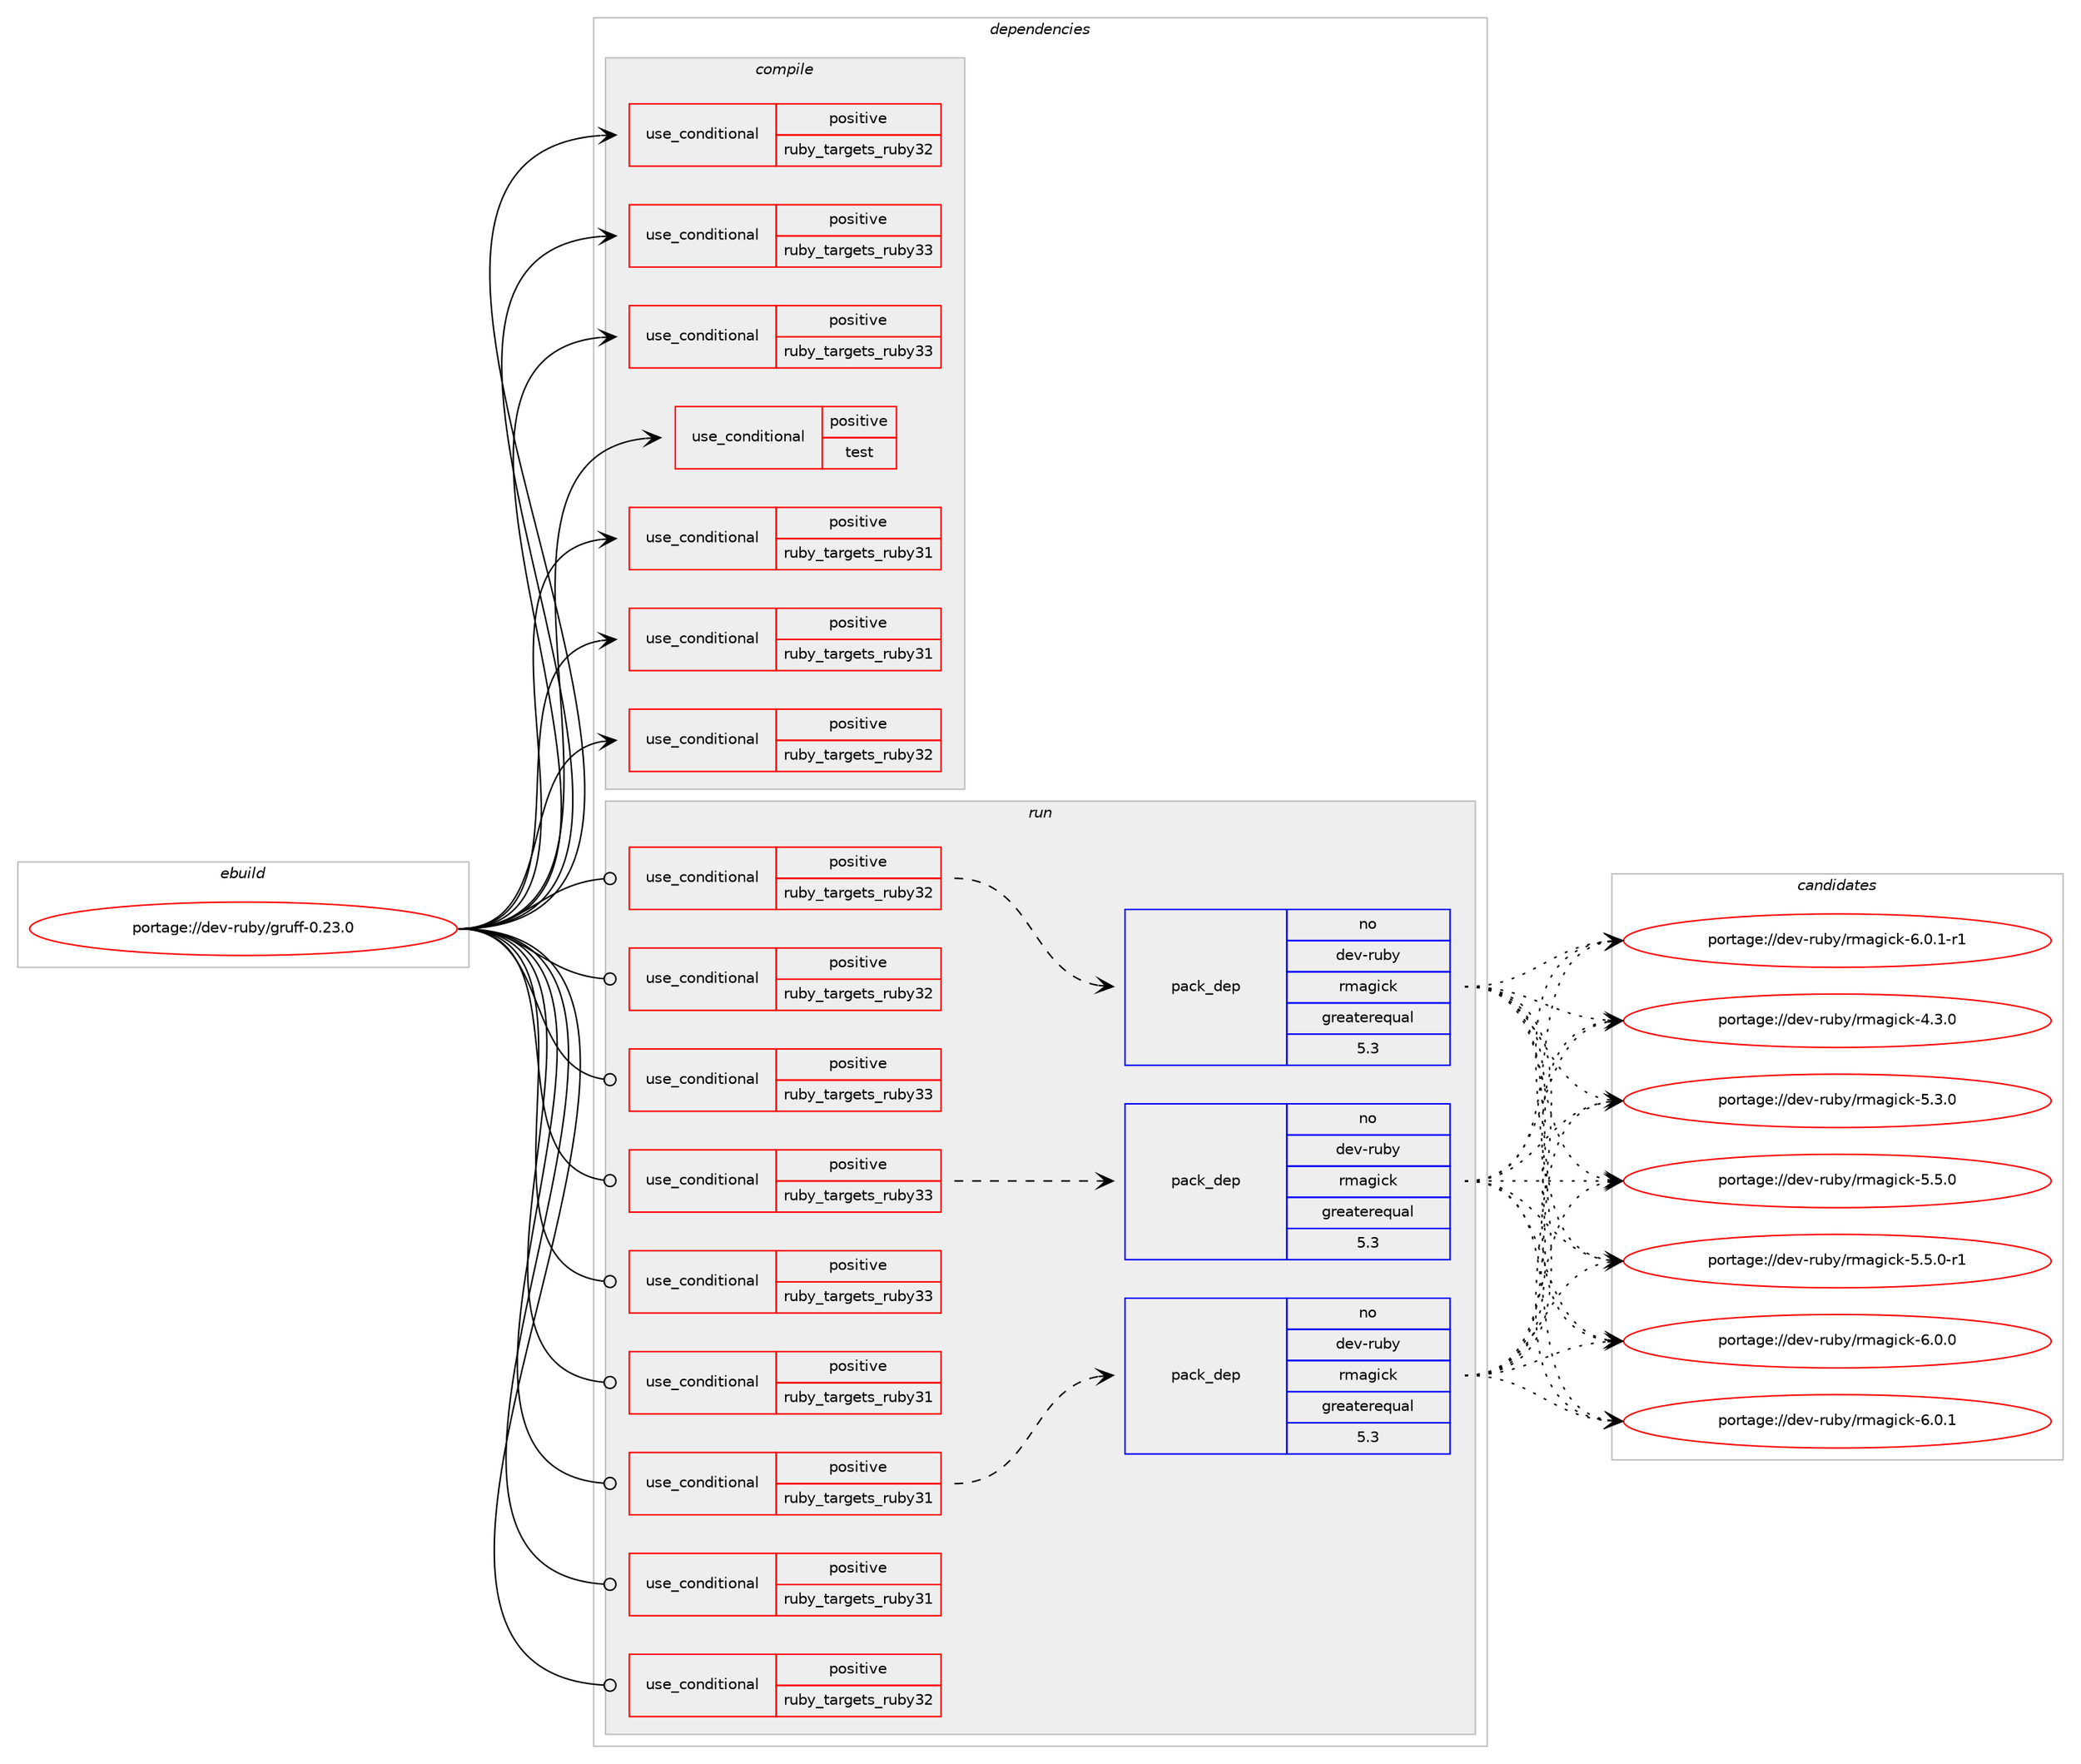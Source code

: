 digraph prolog {

# *************
# Graph options
# *************

newrank=true;
concentrate=true;
compound=true;
graph [rankdir=LR,fontname=Helvetica,fontsize=10,ranksep=1.5];#, ranksep=2.5, nodesep=0.2];
edge  [arrowhead=vee];
node  [fontname=Helvetica,fontsize=10];

# **********
# The ebuild
# **********

subgraph cluster_leftcol {
color=gray;
rank=same;
label=<<i>ebuild</i>>;
id [label="portage://dev-ruby/gruff-0.23.0", color=red, width=4, href="../dev-ruby/gruff-0.23.0.svg"];
}

# ****************
# The dependencies
# ****************

subgraph cluster_midcol {
color=gray;
label=<<i>dependencies</i>>;
subgraph cluster_compile {
fillcolor="#eeeeee";
style=filled;
label=<<i>compile</i>>;
subgraph cond47175 {
dependency94466 [label=<<TABLE BORDER="0" CELLBORDER="1" CELLSPACING="0" CELLPADDING="4"><TR><TD ROWSPAN="3" CELLPADDING="10">use_conditional</TD></TR><TR><TD>positive</TD></TR><TR><TD>ruby_targets_ruby31</TD></TR></TABLE>>, shape=none, color=red];
# *** BEGIN UNKNOWN DEPENDENCY TYPE (TODO) ***
# dependency94466 -> package_dependency(portage://dev-ruby/gruff-0.23.0,install,no,dev-lang,ruby,none,[,,],[slot(3.1)],[])
# *** END UNKNOWN DEPENDENCY TYPE (TODO) ***

}
id:e -> dependency94466:w [weight=20,style="solid",arrowhead="vee"];
subgraph cond47176 {
dependency94467 [label=<<TABLE BORDER="0" CELLBORDER="1" CELLSPACING="0" CELLPADDING="4"><TR><TD ROWSPAN="3" CELLPADDING="10">use_conditional</TD></TR><TR><TD>positive</TD></TR><TR><TD>ruby_targets_ruby31</TD></TR></TABLE>>, shape=none, color=red];
# *** BEGIN UNKNOWN DEPENDENCY TYPE (TODO) ***
# dependency94467 -> package_dependency(portage://dev-ruby/gruff-0.23.0,install,no,virtual,rubygems,none,[,,],[],[use(enable(ruby_targets_ruby31),negative)])
# *** END UNKNOWN DEPENDENCY TYPE (TODO) ***

}
id:e -> dependency94467:w [weight=20,style="solid",arrowhead="vee"];
subgraph cond47177 {
dependency94468 [label=<<TABLE BORDER="0" CELLBORDER="1" CELLSPACING="0" CELLPADDING="4"><TR><TD ROWSPAN="3" CELLPADDING="10">use_conditional</TD></TR><TR><TD>positive</TD></TR><TR><TD>ruby_targets_ruby32</TD></TR></TABLE>>, shape=none, color=red];
# *** BEGIN UNKNOWN DEPENDENCY TYPE (TODO) ***
# dependency94468 -> package_dependency(portage://dev-ruby/gruff-0.23.0,install,no,dev-lang,ruby,none,[,,],[slot(3.2)],[])
# *** END UNKNOWN DEPENDENCY TYPE (TODO) ***

}
id:e -> dependency94468:w [weight=20,style="solid",arrowhead="vee"];
subgraph cond47178 {
dependency94469 [label=<<TABLE BORDER="0" CELLBORDER="1" CELLSPACING="0" CELLPADDING="4"><TR><TD ROWSPAN="3" CELLPADDING="10">use_conditional</TD></TR><TR><TD>positive</TD></TR><TR><TD>ruby_targets_ruby32</TD></TR></TABLE>>, shape=none, color=red];
# *** BEGIN UNKNOWN DEPENDENCY TYPE (TODO) ***
# dependency94469 -> package_dependency(portage://dev-ruby/gruff-0.23.0,install,no,virtual,rubygems,none,[,,],[],[use(enable(ruby_targets_ruby32),negative)])
# *** END UNKNOWN DEPENDENCY TYPE (TODO) ***

}
id:e -> dependency94469:w [weight=20,style="solid",arrowhead="vee"];
subgraph cond47179 {
dependency94470 [label=<<TABLE BORDER="0" CELLBORDER="1" CELLSPACING="0" CELLPADDING="4"><TR><TD ROWSPAN="3" CELLPADDING="10">use_conditional</TD></TR><TR><TD>positive</TD></TR><TR><TD>ruby_targets_ruby33</TD></TR></TABLE>>, shape=none, color=red];
# *** BEGIN UNKNOWN DEPENDENCY TYPE (TODO) ***
# dependency94470 -> package_dependency(portage://dev-ruby/gruff-0.23.0,install,no,dev-lang,ruby,none,[,,],[slot(3.3)],[])
# *** END UNKNOWN DEPENDENCY TYPE (TODO) ***

}
id:e -> dependency94470:w [weight=20,style="solid",arrowhead="vee"];
subgraph cond47180 {
dependency94471 [label=<<TABLE BORDER="0" CELLBORDER="1" CELLSPACING="0" CELLPADDING="4"><TR><TD ROWSPAN="3" CELLPADDING="10">use_conditional</TD></TR><TR><TD>positive</TD></TR><TR><TD>ruby_targets_ruby33</TD></TR></TABLE>>, shape=none, color=red];
# *** BEGIN UNKNOWN DEPENDENCY TYPE (TODO) ***
# dependency94471 -> package_dependency(portage://dev-ruby/gruff-0.23.0,install,no,virtual,rubygems,none,[,,],[],[use(enable(ruby_targets_ruby33),negative)])
# *** END UNKNOWN DEPENDENCY TYPE (TODO) ***

}
id:e -> dependency94471:w [weight=20,style="solid",arrowhead="vee"];
subgraph cond47181 {
dependency94472 [label=<<TABLE BORDER="0" CELLBORDER="1" CELLSPACING="0" CELLPADDING="4"><TR><TD ROWSPAN="3" CELLPADDING="10">use_conditional</TD></TR><TR><TD>positive</TD></TR><TR><TD>test</TD></TR></TABLE>>, shape=none, color=red];
# *** BEGIN UNKNOWN DEPENDENCY TYPE (TODO) ***
# dependency94472 -> package_dependency(portage://dev-ruby/gruff-0.23.0,install,no,media-gfx,imagemagick,none,[,,],[],[use(enable(jpeg),none),use(enable(png),none),use(enable(truetype),none),use(enable(webp),none)])
# *** END UNKNOWN DEPENDENCY TYPE (TODO) ***

}
id:e -> dependency94472:w [weight=20,style="solid",arrowhead="vee"];
}
subgraph cluster_compileandrun {
fillcolor="#eeeeee";
style=filled;
label=<<i>compile and run</i>>;
}
subgraph cluster_run {
fillcolor="#eeeeee";
style=filled;
label=<<i>run</i>>;
subgraph cond47182 {
dependency94473 [label=<<TABLE BORDER="0" CELLBORDER="1" CELLSPACING="0" CELLPADDING="4"><TR><TD ROWSPAN="3" CELLPADDING="10">use_conditional</TD></TR><TR><TD>positive</TD></TR><TR><TD>ruby_targets_ruby31</TD></TR></TABLE>>, shape=none, color=red];
# *** BEGIN UNKNOWN DEPENDENCY TYPE (TODO) ***
# dependency94473 -> package_dependency(portage://dev-ruby/gruff-0.23.0,run,no,dev-lang,ruby,none,[,,],[slot(3.1)],[])
# *** END UNKNOWN DEPENDENCY TYPE (TODO) ***

}
id:e -> dependency94473:w [weight=20,style="solid",arrowhead="odot"];
subgraph cond47183 {
dependency94474 [label=<<TABLE BORDER="0" CELLBORDER="1" CELLSPACING="0" CELLPADDING="4"><TR><TD ROWSPAN="3" CELLPADDING="10">use_conditional</TD></TR><TR><TD>positive</TD></TR><TR><TD>ruby_targets_ruby31</TD></TR></TABLE>>, shape=none, color=red];
# *** BEGIN UNKNOWN DEPENDENCY TYPE (TODO) ***
# dependency94474 -> package_dependency(portage://dev-ruby/gruff-0.23.0,run,no,dev-ruby,histogram,none,[,,],[],[use(enable(ruby_targets_ruby31),negative)])
# *** END UNKNOWN DEPENDENCY TYPE (TODO) ***

subgraph pack45994 {
dependency94475 [label=<<TABLE BORDER="0" CELLBORDER="1" CELLSPACING="0" CELLPADDING="4" WIDTH="220"><TR><TD ROWSPAN="6" CELLPADDING="30">pack_dep</TD></TR><TR><TD WIDTH="110">no</TD></TR><TR><TD>dev-ruby</TD></TR><TR><TD>rmagick</TD></TR><TR><TD>greaterequal</TD></TR><TR><TD>5.3</TD></TR></TABLE>>, shape=none, color=blue];
}
dependency94474:e -> dependency94475:w [weight=20,style="dashed",arrowhead="vee"];
}
id:e -> dependency94474:w [weight=20,style="solid",arrowhead="odot"];
subgraph cond47184 {
dependency94476 [label=<<TABLE BORDER="0" CELLBORDER="1" CELLSPACING="0" CELLPADDING="4"><TR><TD ROWSPAN="3" CELLPADDING="10">use_conditional</TD></TR><TR><TD>positive</TD></TR><TR><TD>ruby_targets_ruby31</TD></TR></TABLE>>, shape=none, color=red];
# *** BEGIN UNKNOWN DEPENDENCY TYPE (TODO) ***
# dependency94476 -> package_dependency(portage://dev-ruby/gruff-0.23.0,run,no,virtual,rubygems,none,[,,],[],[use(enable(ruby_targets_ruby31),negative)])
# *** END UNKNOWN DEPENDENCY TYPE (TODO) ***

}
id:e -> dependency94476:w [weight=20,style="solid",arrowhead="odot"];
subgraph cond47185 {
dependency94477 [label=<<TABLE BORDER="0" CELLBORDER="1" CELLSPACING="0" CELLPADDING="4"><TR><TD ROWSPAN="3" CELLPADDING="10">use_conditional</TD></TR><TR><TD>positive</TD></TR><TR><TD>ruby_targets_ruby32</TD></TR></TABLE>>, shape=none, color=red];
# *** BEGIN UNKNOWN DEPENDENCY TYPE (TODO) ***
# dependency94477 -> package_dependency(portage://dev-ruby/gruff-0.23.0,run,no,dev-lang,ruby,none,[,,],[slot(3.2)],[])
# *** END UNKNOWN DEPENDENCY TYPE (TODO) ***

}
id:e -> dependency94477:w [weight=20,style="solid",arrowhead="odot"];
subgraph cond47186 {
dependency94478 [label=<<TABLE BORDER="0" CELLBORDER="1" CELLSPACING="0" CELLPADDING="4"><TR><TD ROWSPAN="3" CELLPADDING="10">use_conditional</TD></TR><TR><TD>positive</TD></TR><TR><TD>ruby_targets_ruby32</TD></TR></TABLE>>, shape=none, color=red];
# *** BEGIN UNKNOWN DEPENDENCY TYPE (TODO) ***
# dependency94478 -> package_dependency(portage://dev-ruby/gruff-0.23.0,run,no,dev-ruby,histogram,none,[,,],[],[use(enable(ruby_targets_ruby32),negative)])
# *** END UNKNOWN DEPENDENCY TYPE (TODO) ***

subgraph pack45995 {
dependency94479 [label=<<TABLE BORDER="0" CELLBORDER="1" CELLSPACING="0" CELLPADDING="4" WIDTH="220"><TR><TD ROWSPAN="6" CELLPADDING="30">pack_dep</TD></TR><TR><TD WIDTH="110">no</TD></TR><TR><TD>dev-ruby</TD></TR><TR><TD>rmagick</TD></TR><TR><TD>greaterequal</TD></TR><TR><TD>5.3</TD></TR></TABLE>>, shape=none, color=blue];
}
dependency94478:e -> dependency94479:w [weight=20,style="dashed",arrowhead="vee"];
}
id:e -> dependency94478:w [weight=20,style="solid",arrowhead="odot"];
subgraph cond47187 {
dependency94480 [label=<<TABLE BORDER="0" CELLBORDER="1" CELLSPACING="0" CELLPADDING="4"><TR><TD ROWSPAN="3" CELLPADDING="10">use_conditional</TD></TR><TR><TD>positive</TD></TR><TR><TD>ruby_targets_ruby32</TD></TR></TABLE>>, shape=none, color=red];
# *** BEGIN UNKNOWN DEPENDENCY TYPE (TODO) ***
# dependency94480 -> package_dependency(portage://dev-ruby/gruff-0.23.0,run,no,virtual,rubygems,none,[,,],[],[use(enable(ruby_targets_ruby32),negative)])
# *** END UNKNOWN DEPENDENCY TYPE (TODO) ***

}
id:e -> dependency94480:w [weight=20,style="solid",arrowhead="odot"];
subgraph cond47188 {
dependency94481 [label=<<TABLE BORDER="0" CELLBORDER="1" CELLSPACING="0" CELLPADDING="4"><TR><TD ROWSPAN="3" CELLPADDING="10">use_conditional</TD></TR><TR><TD>positive</TD></TR><TR><TD>ruby_targets_ruby33</TD></TR></TABLE>>, shape=none, color=red];
# *** BEGIN UNKNOWN DEPENDENCY TYPE (TODO) ***
# dependency94481 -> package_dependency(portage://dev-ruby/gruff-0.23.0,run,no,dev-lang,ruby,none,[,,],[slot(3.3)],[])
# *** END UNKNOWN DEPENDENCY TYPE (TODO) ***

}
id:e -> dependency94481:w [weight=20,style="solid",arrowhead="odot"];
subgraph cond47189 {
dependency94482 [label=<<TABLE BORDER="0" CELLBORDER="1" CELLSPACING="0" CELLPADDING="4"><TR><TD ROWSPAN="3" CELLPADDING="10">use_conditional</TD></TR><TR><TD>positive</TD></TR><TR><TD>ruby_targets_ruby33</TD></TR></TABLE>>, shape=none, color=red];
# *** BEGIN UNKNOWN DEPENDENCY TYPE (TODO) ***
# dependency94482 -> package_dependency(portage://dev-ruby/gruff-0.23.0,run,no,dev-ruby,histogram,none,[,,],[],[use(enable(ruby_targets_ruby33),negative)])
# *** END UNKNOWN DEPENDENCY TYPE (TODO) ***

subgraph pack45996 {
dependency94483 [label=<<TABLE BORDER="0" CELLBORDER="1" CELLSPACING="0" CELLPADDING="4" WIDTH="220"><TR><TD ROWSPAN="6" CELLPADDING="30">pack_dep</TD></TR><TR><TD WIDTH="110">no</TD></TR><TR><TD>dev-ruby</TD></TR><TR><TD>rmagick</TD></TR><TR><TD>greaterequal</TD></TR><TR><TD>5.3</TD></TR></TABLE>>, shape=none, color=blue];
}
dependency94482:e -> dependency94483:w [weight=20,style="dashed",arrowhead="vee"];
}
id:e -> dependency94482:w [weight=20,style="solid",arrowhead="odot"];
subgraph cond47190 {
dependency94484 [label=<<TABLE BORDER="0" CELLBORDER="1" CELLSPACING="0" CELLPADDING="4"><TR><TD ROWSPAN="3" CELLPADDING="10">use_conditional</TD></TR><TR><TD>positive</TD></TR><TR><TD>ruby_targets_ruby33</TD></TR></TABLE>>, shape=none, color=red];
# *** BEGIN UNKNOWN DEPENDENCY TYPE (TODO) ***
# dependency94484 -> package_dependency(portage://dev-ruby/gruff-0.23.0,run,no,virtual,rubygems,none,[,,],[],[use(enable(ruby_targets_ruby33),negative)])
# *** END UNKNOWN DEPENDENCY TYPE (TODO) ***

}
id:e -> dependency94484:w [weight=20,style="solid",arrowhead="odot"];
# *** BEGIN UNKNOWN DEPENDENCY TYPE (TODO) ***
# id -> package_dependency(portage://dev-ruby/gruff-0.23.0,run,no,media-gfx,imagemagick,none,[,,],[],[use(enable(truetype),none)])
# *** END UNKNOWN DEPENDENCY TYPE (TODO) ***

}
}

# **************
# The candidates
# **************

subgraph cluster_choices {
rank=same;
color=gray;
label=<<i>candidates</i>>;

subgraph choice45994 {
color=black;
nodesep=1;
choice1001011184511411798121471141099710310599107455246514648 [label="portage://dev-ruby/rmagick-4.3.0", color=red, width=4,href="../dev-ruby/rmagick-4.3.0.svg"];
choice1001011184511411798121471141099710310599107455346514648 [label="portage://dev-ruby/rmagick-5.3.0", color=red, width=4,href="../dev-ruby/rmagick-5.3.0.svg"];
choice1001011184511411798121471141099710310599107455346534648 [label="portage://dev-ruby/rmagick-5.5.0", color=red, width=4,href="../dev-ruby/rmagick-5.5.0.svg"];
choice10010111845114117981214711410997103105991074553465346484511449 [label="portage://dev-ruby/rmagick-5.5.0-r1", color=red, width=4,href="../dev-ruby/rmagick-5.5.0-r1.svg"];
choice1001011184511411798121471141099710310599107455446484648 [label="portage://dev-ruby/rmagick-6.0.0", color=red, width=4,href="../dev-ruby/rmagick-6.0.0.svg"];
choice1001011184511411798121471141099710310599107455446484649 [label="portage://dev-ruby/rmagick-6.0.1", color=red, width=4,href="../dev-ruby/rmagick-6.0.1.svg"];
choice10010111845114117981214711410997103105991074554464846494511449 [label="portage://dev-ruby/rmagick-6.0.1-r1", color=red, width=4,href="../dev-ruby/rmagick-6.0.1-r1.svg"];
dependency94475:e -> choice1001011184511411798121471141099710310599107455246514648:w [style=dotted,weight="100"];
dependency94475:e -> choice1001011184511411798121471141099710310599107455346514648:w [style=dotted,weight="100"];
dependency94475:e -> choice1001011184511411798121471141099710310599107455346534648:w [style=dotted,weight="100"];
dependency94475:e -> choice10010111845114117981214711410997103105991074553465346484511449:w [style=dotted,weight="100"];
dependency94475:e -> choice1001011184511411798121471141099710310599107455446484648:w [style=dotted,weight="100"];
dependency94475:e -> choice1001011184511411798121471141099710310599107455446484649:w [style=dotted,weight="100"];
dependency94475:e -> choice10010111845114117981214711410997103105991074554464846494511449:w [style=dotted,weight="100"];
}
subgraph choice45995 {
color=black;
nodesep=1;
choice1001011184511411798121471141099710310599107455246514648 [label="portage://dev-ruby/rmagick-4.3.0", color=red, width=4,href="../dev-ruby/rmagick-4.3.0.svg"];
choice1001011184511411798121471141099710310599107455346514648 [label="portage://dev-ruby/rmagick-5.3.0", color=red, width=4,href="../dev-ruby/rmagick-5.3.0.svg"];
choice1001011184511411798121471141099710310599107455346534648 [label="portage://dev-ruby/rmagick-5.5.0", color=red, width=4,href="../dev-ruby/rmagick-5.5.0.svg"];
choice10010111845114117981214711410997103105991074553465346484511449 [label="portage://dev-ruby/rmagick-5.5.0-r1", color=red, width=4,href="../dev-ruby/rmagick-5.5.0-r1.svg"];
choice1001011184511411798121471141099710310599107455446484648 [label="portage://dev-ruby/rmagick-6.0.0", color=red, width=4,href="../dev-ruby/rmagick-6.0.0.svg"];
choice1001011184511411798121471141099710310599107455446484649 [label="portage://dev-ruby/rmagick-6.0.1", color=red, width=4,href="../dev-ruby/rmagick-6.0.1.svg"];
choice10010111845114117981214711410997103105991074554464846494511449 [label="portage://dev-ruby/rmagick-6.0.1-r1", color=red, width=4,href="../dev-ruby/rmagick-6.0.1-r1.svg"];
dependency94479:e -> choice1001011184511411798121471141099710310599107455246514648:w [style=dotted,weight="100"];
dependency94479:e -> choice1001011184511411798121471141099710310599107455346514648:w [style=dotted,weight="100"];
dependency94479:e -> choice1001011184511411798121471141099710310599107455346534648:w [style=dotted,weight="100"];
dependency94479:e -> choice10010111845114117981214711410997103105991074553465346484511449:w [style=dotted,weight="100"];
dependency94479:e -> choice1001011184511411798121471141099710310599107455446484648:w [style=dotted,weight="100"];
dependency94479:e -> choice1001011184511411798121471141099710310599107455446484649:w [style=dotted,weight="100"];
dependency94479:e -> choice10010111845114117981214711410997103105991074554464846494511449:w [style=dotted,weight="100"];
}
subgraph choice45996 {
color=black;
nodesep=1;
choice1001011184511411798121471141099710310599107455246514648 [label="portage://dev-ruby/rmagick-4.3.0", color=red, width=4,href="../dev-ruby/rmagick-4.3.0.svg"];
choice1001011184511411798121471141099710310599107455346514648 [label="portage://dev-ruby/rmagick-5.3.0", color=red, width=4,href="../dev-ruby/rmagick-5.3.0.svg"];
choice1001011184511411798121471141099710310599107455346534648 [label="portage://dev-ruby/rmagick-5.5.0", color=red, width=4,href="../dev-ruby/rmagick-5.5.0.svg"];
choice10010111845114117981214711410997103105991074553465346484511449 [label="portage://dev-ruby/rmagick-5.5.0-r1", color=red, width=4,href="../dev-ruby/rmagick-5.5.0-r1.svg"];
choice1001011184511411798121471141099710310599107455446484648 [label="portage://dev-ruby/rmagick-6.0.0", color=red, width=4,href="../dev-ruby/rmagick-6.0.0.svg"];
choice1001011184511411798121471141099710310599107455446484649 [label="portage://dev-ruby/rmagick-6.0.1", color=red, width=4,href="../dev-ruby/rmagick-6.0.1.svg"];
choice10010111845114117981214711410997103105991074554464846494511449 [label="portage://dev-ruby/rmagick-6.0.1-r1", color=red, width=4,href="../dev-ruby/rmagick-6.0.1-r1.svg"];
dependency94483:e -> choice1001011184511411798121471141099710310599107455246514648:w [style=dotted,weight="100"];
dependency94483:e -> choice1001011184511411798121471141099710310599107455346514648:w [style=dotted,weight="100"];
dependency94483:e -> choice1001011184511411798121471141099710310599107455346534648:w [style=dotted,weight="100"];
dependency94483:e -> choice10010111845114117981214711410997103105991074553465346484511449:w [style=dotted,weight="100"];
dependency94483:e -> choice1001011184511411798121471141099710310599107455446484648:w [style=dotted,weight="100"];
dependency94483:e -> choice1001011184511411798121471141099710310599107455446484649:w [style=dotted,weight="100"];
dependency94483:e -> choice10010111845114117981214711410997103105991074554464846494511449:w [style=dotted,weight="100"];
}
}

}
